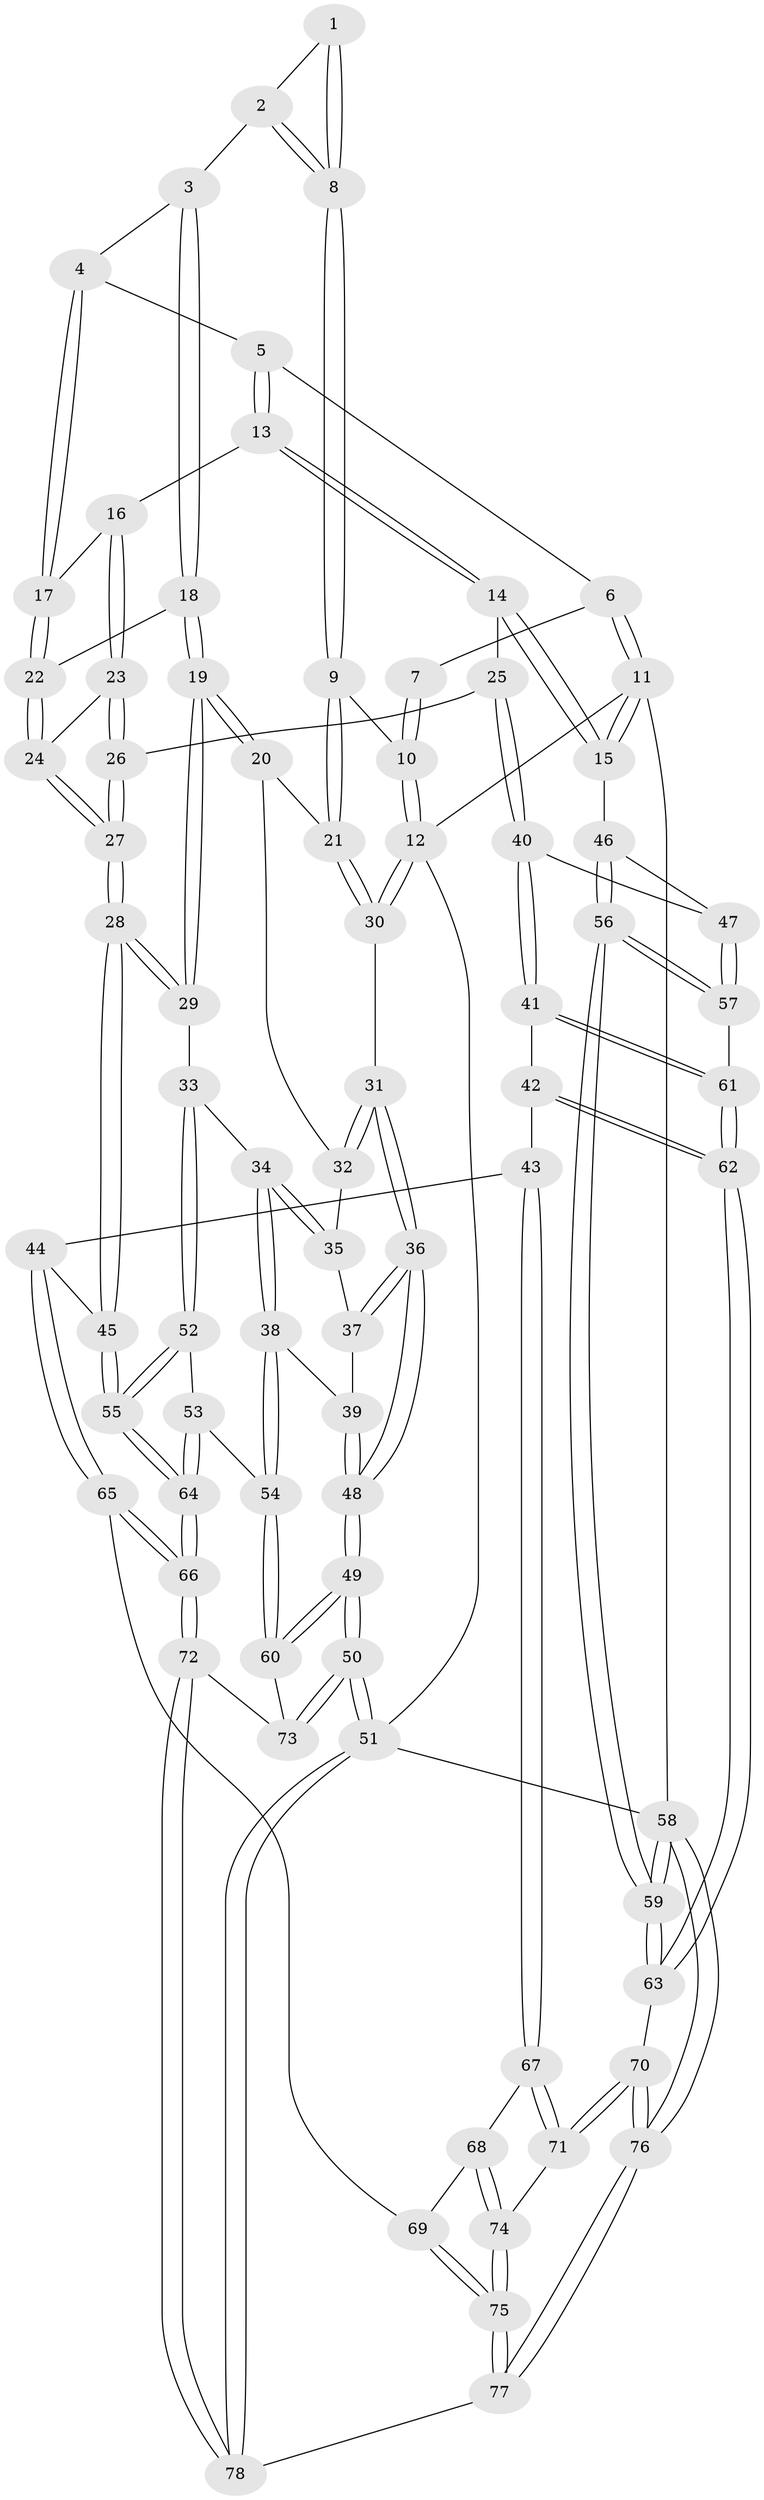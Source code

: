 // coarse degree distribution, {2: 0.06382978723404255, 3: 0.6170212765957447, 5: 0.06382978723404255, 4: 0.2553191489361702}
// Generated by graph-tools (version 1.1) at 2025/38/03/04/25 23:38:29]
// undirected, 78 vertices, 192 edges
graph export_dot {
  node [color=gray90,style=filled];
  1 [pos="+0.3025386029809834+0.006068029601495957"];
  2 [pos="+0.3802337386591705+0.144853308981862"];
  3 [pos="+0.4488692012391393+0.15748104577916217"];
  4 [pos="+0.5135890151649216+0.1097070989459987"];
  5 [pos="+0.631071047164547+0"];
  6 [pos="+0.6294382222668066+0"];
  7 [pos="+0.2547934883055426+0"];
  8 [pos="+0.24531701302857667+0.24302075372257811"];
  9 [pos="+0.22419205079693905+0.26831610539786604"];
  10 [pos="+0+0"];
  11 [pos="+1+0"];
  12 [pos="+0+0"];
  13 [pos="+0.7281482260005105+0.1419137967658975"];
  14 [pos="+0.9113221962185101+0.2914856481479958"];
  15 [pos="+1+0.281183051009792"];
  16 [pos="+0.6127076888654012+0.26604843058945393"];
  17 [pos="+0.5569436865513145+0.23846851460731455"];
  18 [pos="+0.4435569015143987+0.2823829236558669"];
  19 [pos="+0.3173027551987485+0.3584538195457246"];
  20 [pos="+0.22234001399577374+0.28671473895600613"];
  21 [pos="+0.22238652269877873+0.28468421824259343"];
  22 [pos="+0.46394197582895114+0.2894778452343438"];
  23 [pos="+0.6098370723300243+0.2936853364435826"];
  24 [pos="+0.5011476837389512+0.32117367071016323"];
  25 [pos="+0.7680793017595516+0.41871381329640056"];
  26 [pos="+0.6621882629441848+0.42815863853373376"];
  27 [pos="+0.5625618807380749+0.49094966995279077"];
  28 [pos="+0.5174428156999783+0.5470527105431595"];
  29 [pos="+0.36020643981613937+0.49990307989762645"];
  30 [pos="+0+0"];
  31 [pos="+0+0.25710404706176987"];
  32 [pos="+0.12173320390956331+0.34084206564847025"];
  33 [pos="+0.2910882805012411+0.557354067098696"];
  34 [pos="+0.2224671586676887+0.5654357632874214"];
  35 [pos="+0.11505487785076511+0.42291129083335605"];
  36 [pos="+0+0.6267133958271804"];
  37 [pos="+0.10606547652831884+0.43406756082862036"];
  38 [pos="+0.11577851344860714+0.6342670066444327"];
  39 [pos="+0.07701513339034524+0.6272718757988198"];
  40 [pos="+0.8074973147043684+0.6281383115023678"];
  41 [pos="+0.786349575853567+0.6560692751868932"];
  42 [pos="+0.766841720905543+0.6726832903371383"];
  43 [pos="+0.6602645515843206+0.7059597657074733"];
  44 [pos="+0.5941364707420694+0.6855218727942821"];
  45 [pos="+0.5573080554196951+0.6678866715291222"];
  46 [pos="+1+0.39343139598249316"];
  47 [pos="+0.8999972947044496+0.6182120977413238"];
  48 [pos="+0+0.6348813156437334"];
  49 [pos="+0+0.8787431096480508"];
  50 [pos="+0+0.9919141540263874"];
  51 [pos="+0+1"];
  52 [pos="+0.2998374624606457+0.6435239076506741"];
  53 [pos="+0.23809030850238594+0.763655879764721"];
  54 [pos="+0.18193667085008852+0.7805032854565164"];
  55 [pos="+0.4324554503869492+0.7944930236025706"];
  56 [pos="+1+0.785853900064644"];
  57 [pos="+0.9891340641717946+0.7470541858787799"];
  58 [pos="+1+1"];
  59 [pos="+1+0.8128445640437048"];
  60 [pos="+0.17945034455056663+0.7859964093313118"];
  61 [pos="+0.9339343726371274+0.7734413410339355"];
  62 [pos="+0.8622825694223468+0.8583939297792893"];
  63 [pos="+0.8589921776725837+0.8776764707077643"];
  64 [pos="+0.4191741946722549+0.8215376929219597"];
  65 [pos="+0.5821989827786747+0.9310832553525727"];
  66 [pos="+0.41217911379018696+1"];
  67 [pos="+0.6717426790442345+0.7479084818999292"];
  68 [pos="+0.6660095199907866+0.831926125194917"];
  69 [pos="+0.6333423237445843+0.9115541765905503"];
  70 [pos="+0.8509016635011315+0.896629821224204"];
  71 [pos="+0.8100790846471544+0.898348500355546"];
  72 [pos="+0.3911483936365077+1"];
  73 [pos="+0.1946205280025392+0.9086992325848401"];
  74 [pos="+0.7604260854047215+0.9218398279504757"];
  75 [pos="+0.7270941225503209+0.9489585868927248"];
  76 [pos="+1+1"];
  77 [pos="+0.6723506363333664+1"];
  78 [pos="+0.3922585032830697+1"];
  1 -- 2;
  1 -- 8;
  1 -- 8;
  2 -- 3;
  2 -- 8;
  2 -- 8;
  3 -- 4;
  3 -- 18;
  3 -- 18;
  4 -- 5;
  4 -- 17;
  4 -- 17;
  5 -- 6;
  5 -- 13;
  5 -- 13;
  6 -- 7;
  6 -- 11;
  6 -- 11;
  7 -- 10;
  7 -- 10;
  8 -- 9;
  8 -- 9;
  9 -- 10;
  9 -- 21;
  9 -- 21;
  10 -- 12;
  10 -- 12;
  11 -- 12;
  11 -- 15;
  11 -- 15;
  11 -- 58;
  12 -- 30;
  12 -- 30;
  12 -- 51;
  13 -- 14;
  13 -- 14;
  13 -- 16;
  14 -- 15;
  14 -- 15;
  14 -- 25;
  15 -- 46;
  16 -- 17;
  16 -- 23;
  16 -- 23;
  17 -- 22;
  17 -- 22;
  18 -- 19;
  18 -- 19;
  18 -- 22;
  19 -- 20;
  19 -- 20;
  19 -- 29;
  19 -- 29;
  20 -- 21;
  20 -- 32;
  21 -- 30;
  21 -- 30;
  22 -- 24;
  22 -- 24;
  23 -- 24;
  23 -- 26;
  23 -- 26;
  24 -- 27;
  24 -- 27;
  25 -- 26;
  25 -- 40;
  25 -- 40;
  26 -- 27;
  26 -- 27;
  27 -- 28;
  27 -- 28;
  28 -- 29;
  28 -- 29;
  28 -- 45;
  28 -- 45;
  29 -- 33;
  30 -- 31;
  31 -- 32;
  31 -- 32;
  31 -- 36;
  31 -- 36;
  32 -- 35;
  33 -- 34;
  33 -- 52;
  33 -- 52;
  34 -- 35;
  34 -- 35;
  34 -- 38;
  34 -- 38;
  35 -- 37;
  36 -- 37;
  36 -- 37;
  36 -- 48;
  36 -- 48;
  37 -- 39;
  38 -- 39;
  38 -- 54;
  38 -- 54;
  39 -- 48;
  39 -- 48;
  40 -- 41;
  40 -- 41;
  40 -- 47;
  41 -- 42;
  41 -- 61;
  41 -- 61;
  42 -- 43;
  42 -- 62;
  42 -- 62;
  43 -- 44;
  43 -- 67;
  43 -- 67;
  44 -- 45;
  44 -- 65;
  44 -- 65;
  45 -- 55;
  45 -- 55;
  46 -- 47;
  46 -- 56;
  46 -- 56;
  47 -- 57;
  47 -- 57;
  48 -- 49;
  48 -- 49;
  49 -- 50;
  49 -- 50;
  49 -- 60;
  49 -- 60;
  50 -- 51;
  50 -- 51;
  50 -- 73;
  50 -- 73;
  51 -- 78;
  51 -- 78;
  51 -- 58;
  52 -- 53;
  52 -- 55;
  52 -- 55;
  53 -- 54;
  53 -- 64;
  53 -- 64;
  54 -- 60;
  54 -- 60;
  55 -- 64;
  55 -- 64;
  56 -- 57;
  56 -- 57;
  56 -- 59;
  56 -- 59;
  57 -- 61;
  58 -- 59;
  58 -- 59;
  58 -- 76;
  58 -- 76;
  59 -- 63;
  59 -- 63;
  60 -- 73;
  61 -- 62;
  61 -- 62;
  62 -- 63;
  62 -- 63;
  63 -- 70;
  64 -- 66;
  64 -- 66;
  65 -- 66;
  65 -- 66;
  65 -- 69;
  66 -- 72;
  66 -- 72;
  67 -- 68;
  67 -- 71;
  67 -- 71;
  68 -- 69;
  68 -- 74;
  68 -- 74;
  69 -- 75;
  69 -- 75;
  70 -- 71;
  70 -- 71;
  70 -- 76;
  70 -- 76;
  71 -- 74;
  72 -- 73;
  72 -- 78;
  72 -- 78;
  74 -- 75;
  74 -- 75;
  75 -- 77;
  75 -- 77;
  76 -- 77;
  76 -- 77;
  77 -- 78;
}
